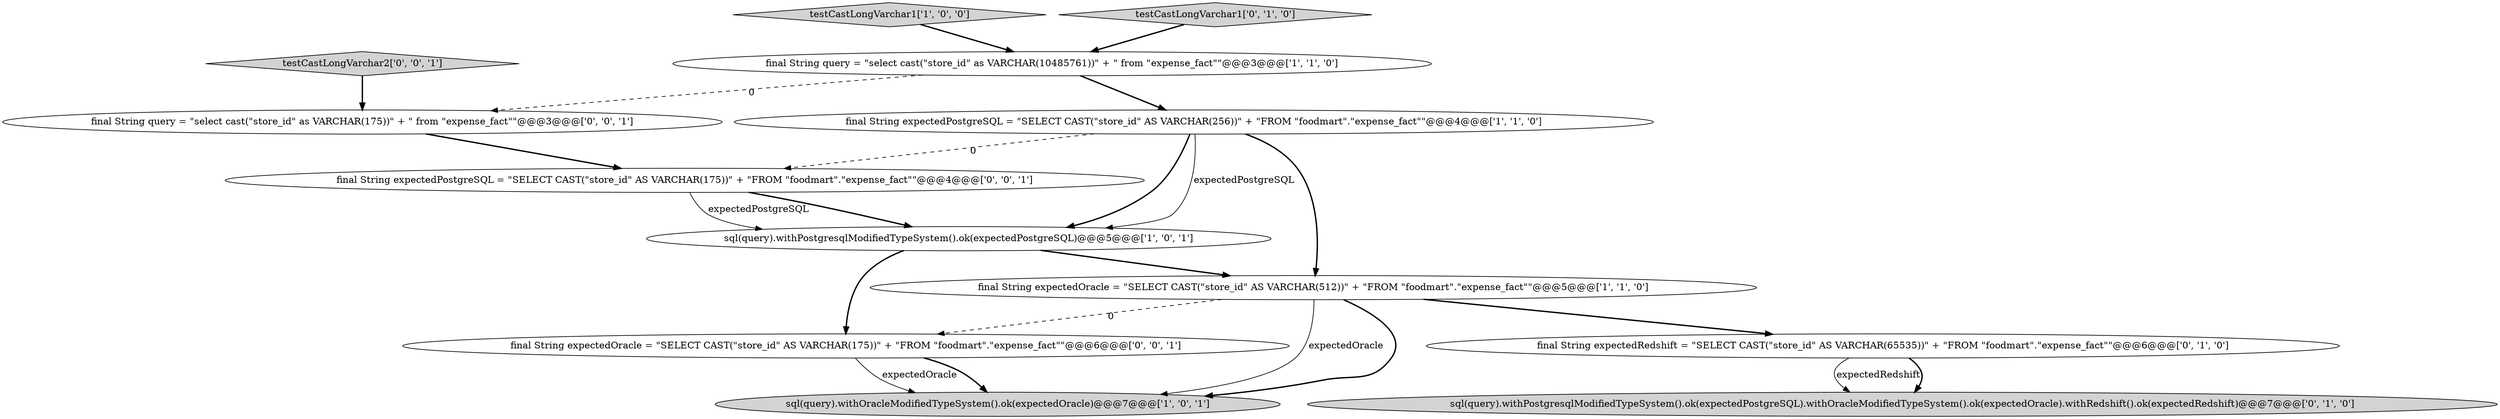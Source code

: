 digraph {
12 [style = filled, label = "final String expectedPostgreSQL = \"SELECT CAST(\"store_id\" AS VARCHAR(175))\" + \"FROM \"foodmart\".\"expense_fact\"\"@@@4@@@['0', '0', '1']", fillcolor = white, shape = ellipse image = "AAA0AAABBB3BBB"];
1 [style = filled, label = "sql(query).withPostgresqlModifiedTypeSystem().ok(expectedPostgreSQL)@@@5@@@['1', '0', '1']", fillcolor = white, shape = ellipse image = "AAA0AAABBB1BBB"];
0 [style = filled, label = "final String expectedPostgreSQL = \"SELECT CAST(\"store_id\" AS VARCHAR(256))\" + \"FROM \"foodmart\".\"expense_fact\"\"@@@4@@@['1', '1', '0']", fillcolor = white, shape = ellipse image = "AAA0AAABBB1BBB"];
4 [style = filled, label = "testCastLongVarchar1['1', '0', '0']", fillcolor = lightgray, shape = diamond image = "AAA0AAABBB1BBB"];
11 [style = filled, label = "testCastLongVarchar2['0', '0', '1']", fillcolor = lightgray, shape = diamond image = "AAA0AAABBB3BBB"];
2 [style = filled, label = "sql(query).withOracleModifiedTypeSystem().ok(expectedOracle)@@@7@@@['1', '0', '1']", fillcolor = lightgray, shape = ellipse image = "AAA0AAABBB1BBB"];
5 [style = filled, label = "final String expectedOracle = \"SELECT CAST(\"store_id\" AS VARCHAR(512))\" + \"FROM \"foodmart\".\"expense_fact\"\"@@@5@@@['1', '1', '0']", fillcolor = white, shape = ellipse image = "AAA0AAABBB1BBB"];
3 [style = filled, label = "final String query = \"select cast(\"store_id\" as VARCHAR(10485761))\" + \" from \"expense_fact\"\"@@@3@@@['1', '1', '0']", fillcolor = white, shape = ellipse image = "AAA0AAABBB1BBB"];
8 [style = filled, label = "final String expectedRedshift = \"SELECT CAST(\"store_id\" AS VARCHAR(65535))\" + \"FROM \"foodmart\".\"expense_fact\"\"@@@6@@@['0', '1', '0']", fillcolor = white, shape = ellipse image = "AAA0AAABBB2BBB"];
9 [style = filled, label = "final String query = \"select cast(\"store_id\" as VARCHAR(175))\" + \" from \"expense_fact\"\"@@@3@@@['0', '0', '1']", fillcolor = white, shape = ellipse image = "AAA0AAABBB3BBB"];
7 [style = filled, label = "sql(query).withPostgresqlModifiedTypeSystem().ok(expectedPostgreSQL).withOracleModifiedTypeSystem().ok(expectedOracle).withRedshift().ok(expectedRedshift)@@@7@@@['0', '1', '0']", fillcolor = lightgray, shape = ellipse image = "AAA1AAABBB2BBB"];
6 [style = filled, label = "testCastLongVarchar1['0', '1', '0']", fillcolor = lightgray, shape = diamond image = "AAA0AAABBB2BBB"];
10 [style = filled, label = "final String expectedOracle = \"SELECT CAST(\"store_id\" AS VARCHAR(175))\" + \"FROM \"foodmart\".\"expense_fact\"\"@@@6@@@['0', '0', '1']", fillcolor = white, shape = ellipse image = "AAA0AAABBB3BBB"];
5->2 [style = bold, label=""];
10->2 [style = solid, label="expectedOracle"];
5->8 [style = bold, label=""];
10->2 [style = bold, label=""];
1->10 [style = bold, label=""];
0->1 [style = solid, label="expectedPostgreSQL"];
12->1 [style = bold, label=""];
11->9 [style = bold, label=""];
5->2 [style = solid, label="expectedOracle"];
0->1 [style = bold, label=""];
8->7 [style = solid, label="expectedRedshift"];
3->0 [style = bold, label=""];
6->3 [style = bold, label=""];
5->10 [style = dashed, label="0"];
8->7 [style = bold, label=""];
12->1 [style = solid, label="expectedPostgreSQL"];
0->5 [style = bold, label=""];
4->3 [style = bold, label=""];
3->9 [style = dashed, label="0"];
9->12 [style = bold, label=""];
1->5 [style = bold, label=""];
0->12 [style = dashed, label="0"];
}
